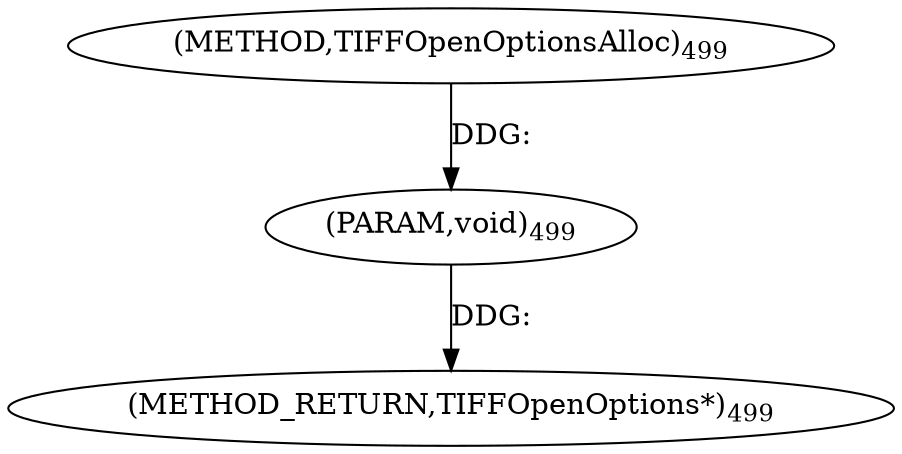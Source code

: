 digraph "TIFFOpenOptionsAlloc" {  
"9003" [label = <(METHOD,TIFFOpenOptionsAlloc)<SUB>499</SUB>> ]
"9005" [label = <(METHOD_RETURN,TIFFOpenOptions*)<SUB>499</SUB>> ]
"9004" [label = <(PARAM,void)<SUB>499</SUB>> ]
  "9004" -> "9005"  [ label = "DDG: "] 
  "9003" -> "9004"  [ label = "DDG: "] 
}
